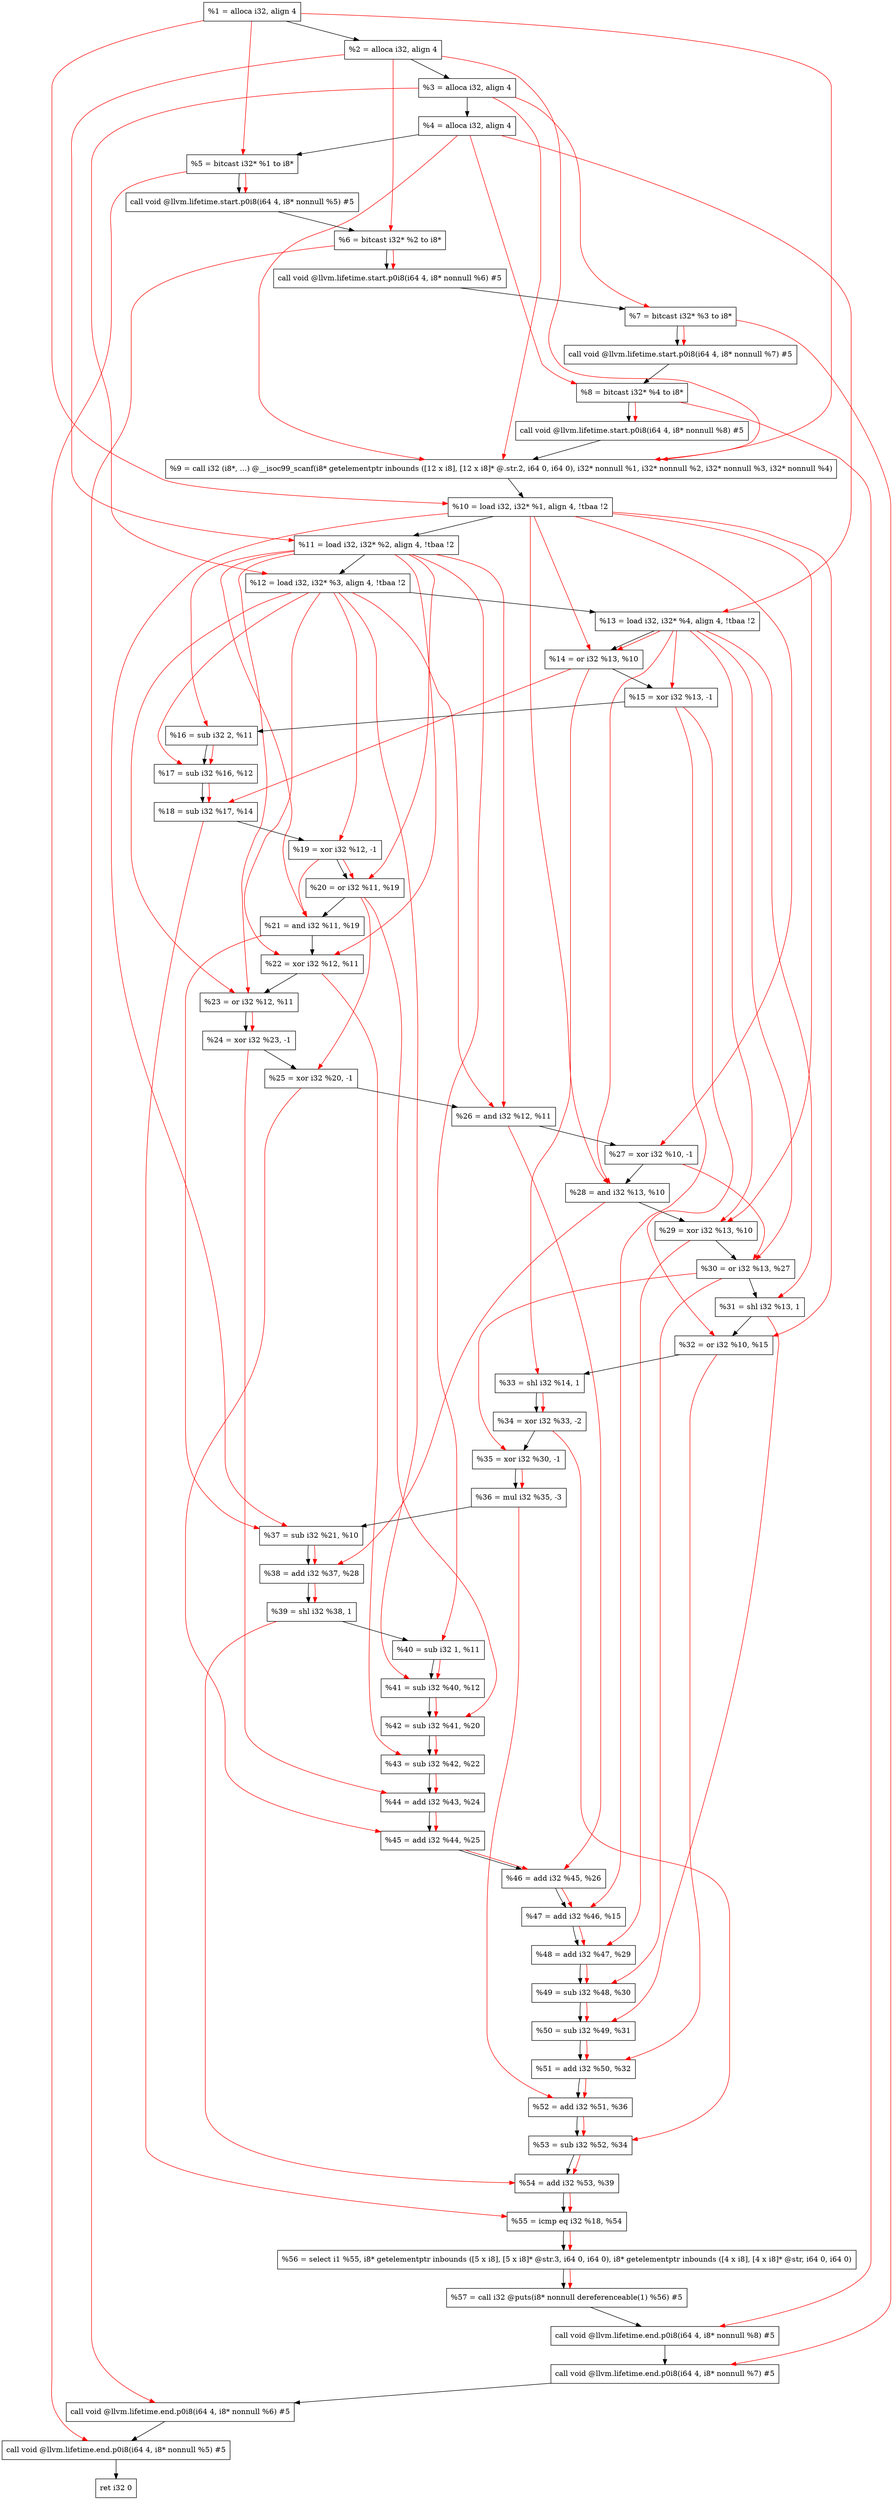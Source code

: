 digraph "DFG for'main' function" {
	Node0x1df8cf8[shape=record, label="  %1 = alloca i32, align 4"];
	Node0x1df8d78[shape=record, label="  %2 = alloca i32, align 4"];
	Node0x1df8e08[shape=record, label="  %3 = alloca i32, align 4"];
	Node0x1df8e68[shape=record, label="  %4 = alloca i32, align 4"];
	Node0x1df8f18[shape=record, label="  %5 = bitcast i32* %1 to i8*"];
	Node0x1df9348[shape=record, label="  call void @llvm.lifetime.start.p0i8(i64 4, i8* nonnull %5) #5"];
	Node0x1df9428[shape=record, label="  %6 = bitcast i32* %2 to i8*"];
	Node0x1df9528[shape=record, label="  call void @llvm.lifetime.start.p0i8(i64 4, i8* nonnull %6) #5"];
	Node0x1df95e8[shape=record, label="  %7 = bitcast i32* %3 to i8*"];
	Node0x1df9698[shape=record, label="  call void @llvm.lifetime.start.p0i8(i64 4, i8* nonnull %7) #5"];
	Node0x1df9758[shape=record, label="  %8 = bitcast i32* %4 to i8*"];
	Node0x1df9808[shape=record, label="  call void @llvm.lifetime.start.p0i8(i64 4, i8* nonnull %8) #5"];
	Node0x1df3ba0[shape=record, label="  %9 = call i32 (i8*, ...) @__isoc99_scanf(i8* getelementptr inbounds ([12 x i8], [12 x i8]* @.str.2, i64 0, i64 0), i32* nonnull %1, i32* nonnull %2, i32* nonnull %3, i32* nonnull %4)"];
	Node0x1df9a08[shape=record, label="  %10 = load i32, i32* %1, align 4, !tbaa !2"];
	Node0x1dfa978[shape=record, label="  %11 = load i32, i32* %2, align 4, !tbaa !2"];
	Node0x1dfafe8[shape=record, label="  %12 = load i32, i32* %3, align 4, !tbaa !2"];
	Node0x1dfb048[shape=record, label="  %13 = load i32, i32* %4, align 4, !tbaa !2"];
	Node0x1dfb0c0[shape=record, label="  %14 = or i32 %13, %10"];
	Node0x1dfb130[shape=record, label="  %15 = xor i32 %13, -1"];
	Node0x1dfb1a0[shape=record, label="  %16 = sub i32 2, %11"];
	Node0x1dfb210[shape=record, label="  %17 = sub i32 %16, %12"];
	Node0x1dfb280[shape=record, label="  %18 = sub i32 %17, %14"];
	Node0x1dfb2f0[shape=record, label="  %19 = xor i32 %12, -1"];
	Node0x1dfb360[shape=record, label="  %20 = or i32 %11, %19"];
	Node0x1dfb3d0[shape=record, label="  %21 = and i32 %11, %19"];
	Node0x1dfb440[shape=record, label="  %22 = xor i32 %12, %11"];
	Node0x1dfb4b0[shape=record, label="  %23 = or i32 %12, %11"];
	Node0x1dfb520[shape=record, label="  %24 = xor i32 %23, -1"];
	Node0x1dfb590[shape=record, label="  %25 = xor i32 %20, -1"];
	Node0x1dfb600[shape=record, label="  %26 = and i32 %12, %11"];
	Node0x1dfb670[shape=record, label="  %27 = xor i32 %10, -1"];
	Node0x1dfb6e0[shape=record, label="  %28 = and i32 %13, %10"];
	Node0x1dfb750[shape=record, label="  %29 = xor i32 %13, %10"];
	Node0x1dfb7c0[shape=record, label="  %30 = or i32 %13, %27"];
	Node0x1dfb830[shape=record, label="  %31 = shl i32 %13, 1"];
	Node0x1dfb8a0[shape=record, label="  %32 = or i32 %10, %15"];
	Node0x1dfb910[shape=record, label="  %33 = shl i32 %14, 1"];
	Node0x1dfb980[shape=record, label="  %34 = xor i32 %33, -2"];
	Node0x1dfb9f0[shape=record, label="  %35 = xor i32 %30, -1"];
	Node0x1dfba60[shape=record, label="  %36 = mul i32 %35, -3"];
	Node0x1dfbad0[shape=record, label="  %37 = sub i32 %21, %10"];
	Node0x1dfbb40[shape=record, label="  %38 = add i32 %37, %28"];
	Node0x1dfbbb0[shape=record, label="  %39 = shl i32 %38, 1"];
	Node0x1dfbc20[shape=record, label="  %40 = sub i32 1, %11"];
	Node0x1dfbc90[shape=record, label="  %41 = sub i32 %40, %12"];
	Node0x1dfbd00[shape=record, label="  %42 = sub i32 %41, %20"];
	Node0x1dfbd70[shape=record, label="  %43 = sub i32 %42, %22"];
	Node0x1dfbde0[shape=record, label="  %44 = add i32 %43, %24"];
	Node0x1dfbe50[shape=record, label="  %45 = add i32 %44, %25"];
	Node0x1dfbec0[shape=record, label="  %46 = add i32 %45, %26"];
	Node0x1dfbf30[shape=record, label="  %47 = add i32 %46, %15"];
	Node0x1dfbfa0[shape=record, label="  %48 = add i32 %47, %29"];
	Node0x1dfc010[shape=record, label="  %49 = sub i32 %48, %30"];
	Node0x1dfc080[shape=record, label="  %50 = sub i32 %49, %31"];
	Node0x1dfc0f0[shape=record, label="  %51 = add i32 %50, %32"];
	Node0x1dfc160[shape=record, label="  %52 = add i32 %51, %36"];
	Node0x1dfc1d0[shape=record, label="  %53 = sub i32 %52, %34"];
	Node0x1dfc240[shape=record, label="  %54 = add i32 %53, %39"];
	Node0x1dfc2b0[shape=record, label="  %55 = icmp eq i32 %18, %54"];
	Node0x1d988b8[shape=record, label="  %56 = select i1 %55, i8* getelementptr inbounds ([5 x i8], [5 x i8]* @str.3, i64 0, i64 0), i8* getelementptr inbounds ([4 x i8], [4 x i8]* @str, i64 0, i64 0)"];
	Node0x1dfc340[shape=record, label="  %57 = call i32 @puts(i8* nonnull dereferenceable(1) %56) #5"];
	Node0x1dfc5e8[shape=record, label="  call void @llvm.lifetime.end.p0i8(i64 4, i8* nonnull %8) #5"];
	Node0x1dfc748[shape=record, label="  call void @llvm.lifetime.end.p0i8(i64 4, i8* nonnull %7) #5"];
	Node0x1dfc858[shape=record, label="  call void @llvm.lifetime.end.p0i8(i64 4, i8* nonnull %6) #5"];
	Node0x1dfc968[shape=record, label="  call void @llvm.lifetime.end.p0i8(i64 4, i8* nonnull %5) #5"];
	Node0x1dfca28[shape=record, label="  ret i32 0"];
	Node0x1df8cf8 -> Node0x1df8d78;
	Node0x1df8d78 -> Node0x1df8e08;
	Node0x1df8e08 -> Node0x1df8e68;
	Node0x1df8e68 -> Node0x1df8f18;
	Node0x1df8f18 -> Node0x1df9348;
	Node0x1df9348 -> Node0x1df9428;
	Node0x1df9428 -> Node0x1df9528;
	Node0x1df9528 -> Node0x1df95e8;
	Node0x1df95e8 -> Node0x1df9698;
	Node0x1df9698 -> Node0x1df9758;
	Node0x1df9758 -> Node0x1df9808;
	Node0x1df9808 -> Node0x1df3ba0;
	Node0x1df3ba0 -> Node0x1df9a08;
	Node0x1df9a08 -> Node0x1dfa978;
	Node0x1dfa978 -> Node0x1dfafe8;
	Node0x1dfafe8 -> Node0x1dfb048;
	Node0x1dfb048 -> Node0x1dfb0c0;
	Node0x1dfb0c0 -> Node0x1dfb130;
	Node0x1dfb130 -> Node0x1dfb1a0;
	Node0x1dfb1a0 -> Node0x1dfb210;
	Node0x1dfb210 -> Node0x1dfb280;
	Node0x1dfb280 -> Node0x1dfb2f0;
	Node0x1dfb2f0 -> Node0x1dfb360;
	Node0x1dfb360 -> Node0x1dfb3d0;
	Node0x1dfb3d0 -> Node0x1dfb440;
	Node0x1dfb440 -> Node0x1dfb4b0;
	Node0x1dfb4b0 -> Node0x1dfb520;
	Node0x1dfb520 -> Node0x1dfb590;
	Node0x1dfb590 -> Node0x1dfb600;
	Node0x1dfb600 -> Node0x1dfb670;
	Node0x1dfb670 -> Node0x1dfb6e0;
	Node0x1dfb6e0 -> Node0x1dfb750;
	Node0x1dfb750 -> Node0x1dfb7c0;
	Node0x1dfb7c0 -> Node0x1dfb830;
	Node0x1dfb830 -> Node0x1dfb8a0;
	Node0x1dfb8a0 -> Node0x1dfb910;
	Node0x1dfb910 -> Node0x1dfb980;
	Node0x1dfb980 -> Node0x1dfb9f0;
	Node0x1dfb9f0 -> Node0x1dfba60;
	Node0x1dfba60 -> Node0x1dfbad0;
	Node0x1dfbad0 -> Node0x1dfbb40;
	Node0x1dfbb40 -> Node0x1dfbbb0;
	Node0x1dfbbb0 -> Node0x1dfbc20;
	Node0x1dfbc20 -> Node0x1dfbc90;
	Node0x1dfbc90 -> Node0x1dfbd00;
	Node0x1dfbd00 -> Node0x1dfbd70;
	Node0x1dfbd70 -> Node0x1dfbde0;
	Node0x1dfbde0 -> Node0x1dfbe50;
	Node0x1dfbe50 -> Node0x1dfbec0;
	Node0x1dfbec0 -> Node0x1dfbf30;
	Node0x1dfbf30 -> Node0x1dfbfa0;
	Node0x1dfbfa0 -> Node0x1dfc010;
	Node0x1dfc010 -> Node0x1dfc080;
	Node0x1dfc080 -> Node0x1dfc0f0;
	Node0x1dfc0f0 -> Node0x1dfc160;
	Node0x1dfc160 -> Node0x1dfc1d0;
	Node0x1dfc1d0 -> Node0x1dfc240;
	Node0x1dfc240 -> Node0x1dfc2b0;
	Node0x1dfc2b0 -> Node0x1d988b8;
	Node0x1d988b8 -> Node0x1dfc340;
	Node0x1dfc340 -> Node0x1dfc5e8;
	Node0x1dfc5e8 -> Node0x1dfc748;
	Node0x1dfc748 -> Node0x1dfc858;
	Node0x1dfc858 -> Node0x1dfc968;
	Node0x1dfc968 -> Node0x1dfca28;
edge [color=red]
	Node0x1df8cf8 -> Node0x1df8f18;
	Node0x1df8f18 -> Node0x1df9348;
	Node0x1df8d78 -> Node0x1df9428;
	Node0x1df9428 -> Node0x1df9528;
	Node0x1df8e08 -> Node0x1df95e8;
	Node0x1df95e8 -> Node0x1df9698;
	Node0x1df8e68 -> Node0x1df9758;
	Node0x1df9758 -> Node0x1df9808;
	Node0x1df8cf8 -> Node0x1df3ba0;
	Node0x1df8d78 -> Node0x1df3ba0;
	Node0x1df8e08 -> Node0x1df3ba0;
	Node0x1df8e68 -> Node0x1df3ba0;
	Node0x1df8cf8 -> Node0x1df9a08;
	Node0x1df8d78 -> Node0x1dfa978;
	Node0x1df8e08 -> Node0x1dfafe8;
	Node0x1df8e68 -> Node0x1dfb048;
	Node0x1dfb048 -> Node0x1dfb0c0;
	Node0x1df9a08 -> Node0x1dfb0c0;
	Node0x1dfb048 -> Node0x1dfb130;
	Node0x1dfa978 -> Node0x1dfb1a0;
	Node0x1dfb1a0 -> Node0x1dfb210;
	Node0x1dfafe8 -> Node0x1dfb210;
	Node0x1dfb210 -> Node0x1dfb280;
	Node0x1dfb0c0 -> Node0x1dfb280;
	Node0x1dfafe8 -> Node0x1dfb2f0;
	Node0x1dfa978 -> Node0x1dfb360;
	Node0x1dfb2f0 -> Node0x1dfb360;
	Node0x1dfa978 -> Node0x1dfb3d0;
	Node0x1dfb2f0 -> Node0x1dfb3d0;
	Node0x1dfafe8 -> Node0x1dfb440;
	Node0x1dfa978 -> Node0x1dfb440;
	Node0x1dfafe8 -> Node0x1dfb4b0;
	Node0x1dfa978 -> Node0x1dfb4b0;
	Node0x1dfb4b0 -> Node0x1dfb520;
	Node0x1dfb360 -> Node0x1dfb590;
	Node0x1dfafe8 -> Node0x1dfb600;
	Node0x1dfa978 -> Node0x1dfb600;
	Node0x1df9a08 -> Node0x1dfb670;
	Node0x1dfb048 -> Node0x1dfb6e0;
	Node0x1df9a08 -> Node0x1dfb6e0;
	Node0x1dfb048 -> Node0x1dfb750;
	Node0x1df9a08 -> Node0x1dfb750;
	Node0x1dfb048 -> Node0x1dfb7c0;
	Node0x1dfb670 -> Node0x1dfb7c0;
	Node0x1dfb048 -> Node0x1dfb830;
	Node0x1df9a08 -> Node0x1dfb8a0;
	Node0x1dfb130 -> Node0x1dfb8a0;
	Node0x1dfb0c0 -> Node0x1dfb910;
	Node0x1dfb910 -> Node0x1dfb980;
	Node0x1dfb7c0 -> Node0x1dfb9f0;
	Node0x1dfb9f0 -> Node0x1dfba60;
	Node0x1dfb3d0 -> Node0x1dfbad0;
	Node0x1df9a08 -> Node0x1dfbad0;
	Node0x1dfbad0 -> Node0x1dfbb40;
	Node0x1dfb6e0 -> Node0x1dfbb40;
	Node0x1dfbb40 -> Node0x1dfbbb0;
	Node0x1dfa978 -> Node0x1dfbc20;
	Node0x1dfbc20 -> Node0x1dfbc90;
	Node0x1dfafe8 -> Node0x1dfbc90;
	Node0x1dfbc90 -> Node0x1dfbd00;
	Node0x1dfb360 -> Node0x1dfbd00;
	Node0x1dfbd00 -> Node0x1dfbd70;
	Node0x1dfb440 -> Node0x1dfbd70;
	Node0x1dfbd70 -> Node0x1dfbde0;
	Node0x1dfb520 -> Node0x1dfbde0;
	Node0x1dfbde0 -> Node0x1dfbe50;
	Node0x1dfb590 -> Node0x1dfbe50;
	Node0x1dfbe50 -> Node0x1dfbec0;
	Node0x1dfb600 -> Node0x1dfbec0;
	Node0x1dfbec0 -> Node0x1dfbf30;
	Node0x1dfb130 -> Node0x1dfbf30;
	Node0x1dfbf30 -> Node0x1dfbfa0;
	Node0x1dfb750 -> Node0x1dfbfa0;
	Node0x1dfbfa0 -> Node0x1dfc010;
	Node0x1dfb7c0 -> Node0x1dfc010;
	Node0x1dfc010 -> Node0x1dfc080;
	Node0x1dfb830 -> Node0x1dfc080;
	Node0x1dfc080 -> Node0x1dfc0f0;
	Node0x1dfb8a0 -> Node0x1dfc0f0;
	Node0x1dfc0f0 -> Node0x1dfc160;
	Node0x1dfba60 -> Node0x1dfc160;
	Node0x1dfc160 -> Node0x1dfc1d0;
	Node0x1dfb980 -> Node0x1dfc1d0;
	Node0x1dfc1d0 -> Node0x1dfc240;
	Node0x1dfbbb0 -> Node0x1dfc240;
	Node0x1dfb280 -> Node0x1dfc2b0;
	Node0x1dfc240 -> Node0x1dfc2b0;
	Node0x1dfc2b0 -> Node0x1d988b8;
	Node0x1d988b8 -> Node0x1dfc340;
	Node0x1df9758 -> Node0x1dfc5e8;
	Node0x1df95e8 -> Node0x1dfc748;
	Node0x1df9428 -> Node0x1dfc858;
	Node0x1df8f18 -> Node0x1dfc968;
}
